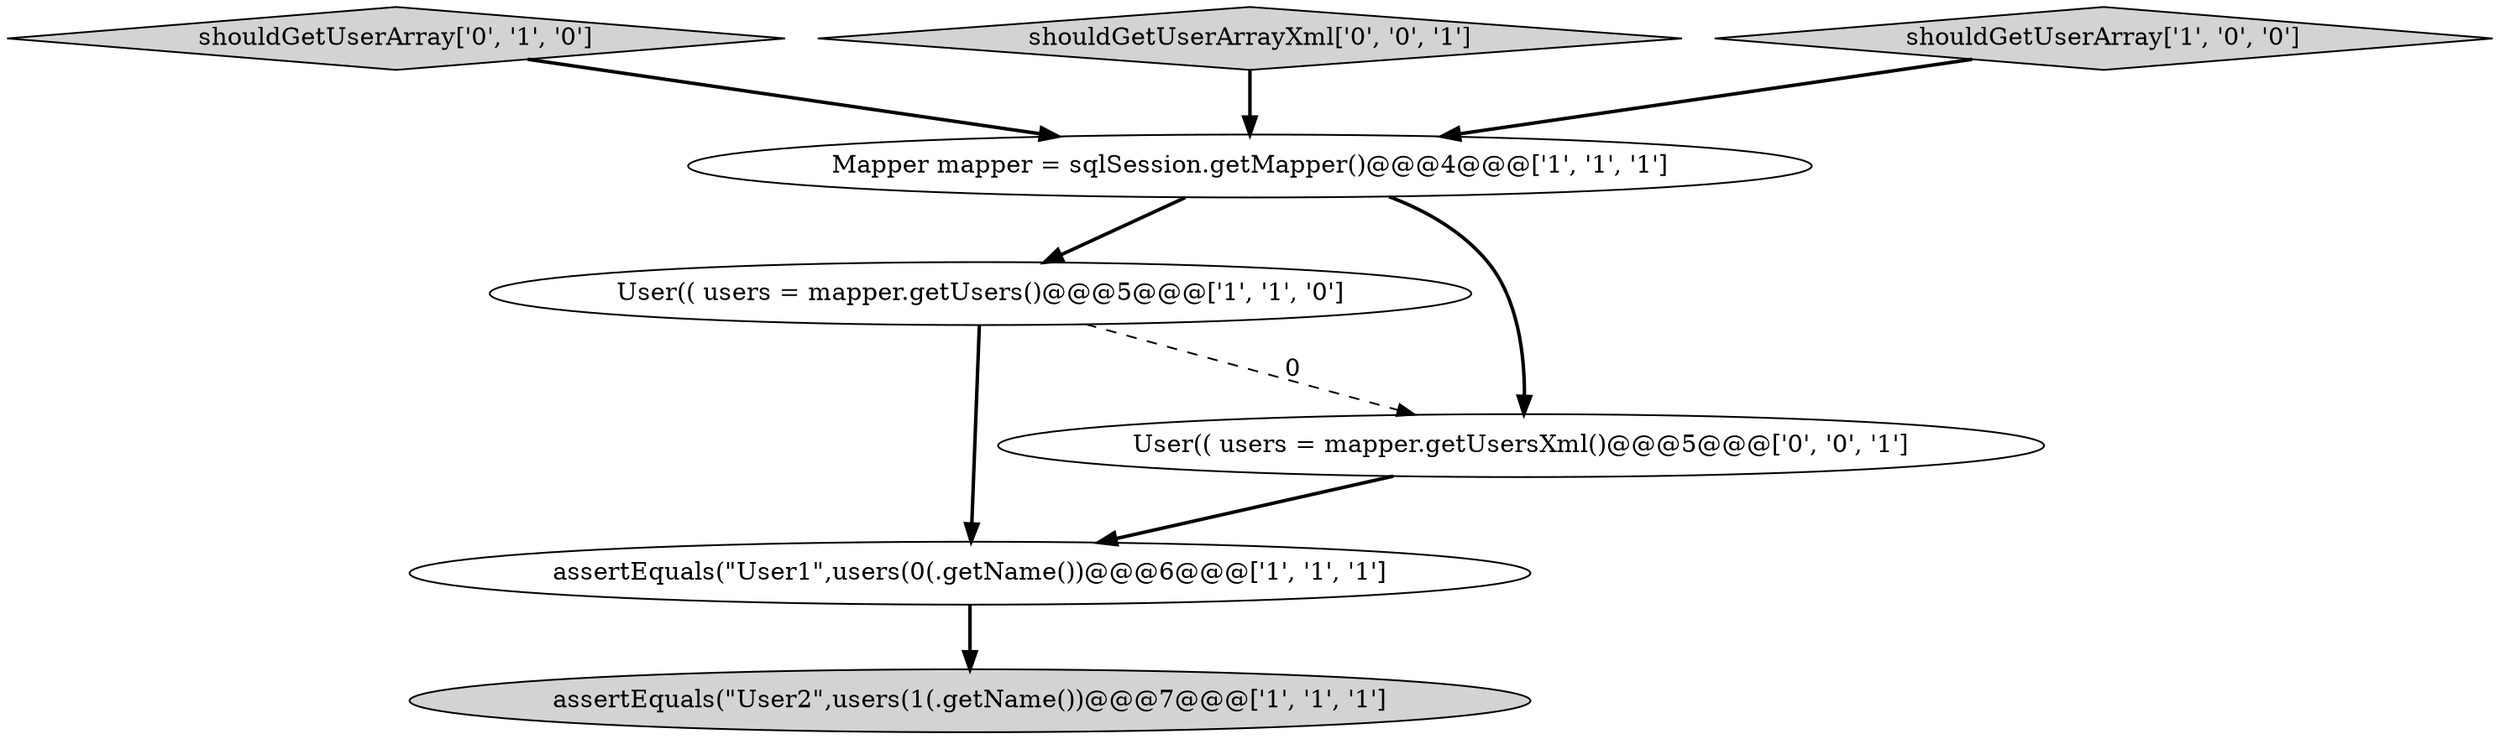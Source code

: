 digraph {
5 [style = filled, label = "shouldGetUserArray['0', '1', '0']", fillcolor = lightgray, shape = diamond image = "AAA0AAABBB2BBB"];
7 [style = filled, label = "shouldGetUserArrayXml['0', '0', '1']", fillcolor = lightgray, shape = diamond image = "AAA0AAABBB3BBB"];
4 [style = filled, label = "User(( users = mapper.getUsers()@@@5@@@['1', '1', '0']", fillcolor = white, shape = ellipse image = "AAA0AAABBB1BBB"];
0 [style = filled, label = "Mapper mapper = sqlSession.getMapper()@@@4@@@['1', '1', '1']", fillcolor = white, shape = ellipse image = "AAA0AAABBB1BBB"];
2 [style = filled, label = "shouldGetUserArray['1', '0', '0']", fillcolor = lightgray, shape = diamond image = "AAA0AAABBB1BBB"];
1 [style = filled, label = "assertEquals(\"User2\",users(1(.getName())@@@7@@@['1', '1', '1']", fillcolor = lightgray, shape = ellipse image = "AAA0AAABBB1BBB"];
6 [style = filled, label = "User(( users = mapper.getUsersXml()@@@5@@@['0', '0', '1']", fillcolor = white, shape = ellipse image = "AAA0AAABBB3BBB"];
3 [style = filled, label = "assertEquals(\"User1\",users(0(.getName())@@@6@@@['1', '1', '1']", fillcolor = white, shape = ellipse image = "AAA0AAABBB1BBB"];
6->3 [style = bold, label=""];
4->3 [style = bold, label=""];
2->0 [style = bold, label=""];
7->0 [style = bold, label=""];
5->0 [style = bold, label=""];
3->1 [style = bold, label=""];
4->6 [style = dashed, label="0"];
0->4 [style = bold, label=""];
0->6 [style = bold, label=""];
}
